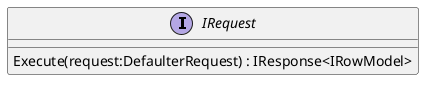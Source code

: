 @startuml
interface IRequest {
    Execute(request:DefaulterRequest) : IResponse<IRowModel>
}
@enduml
